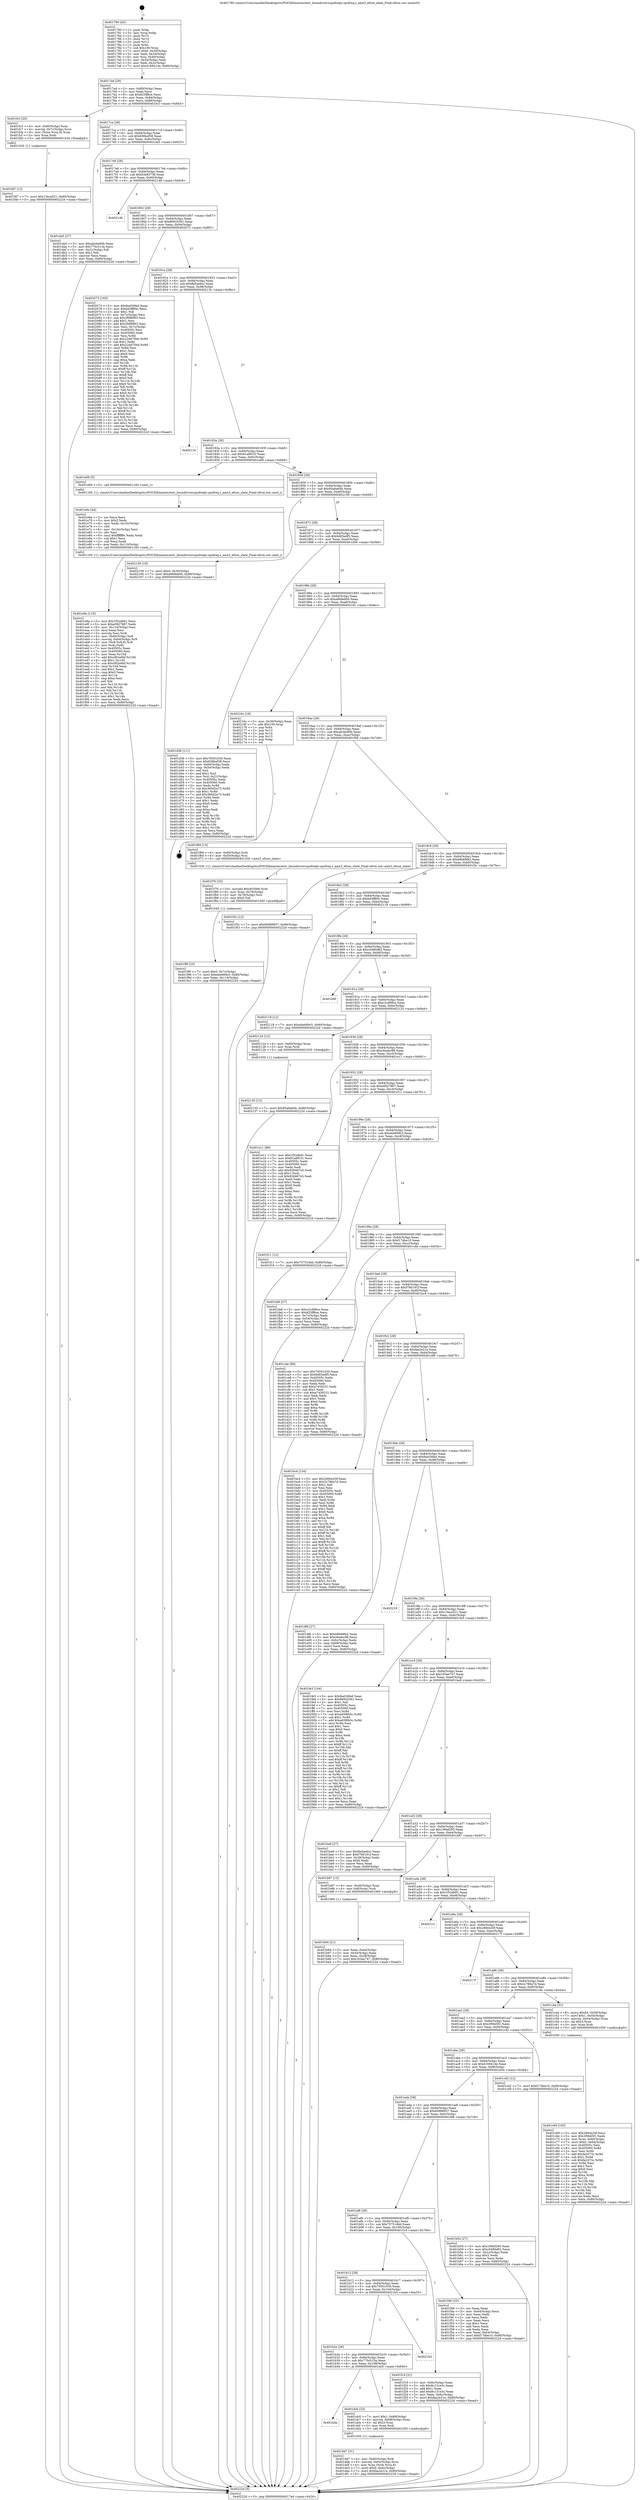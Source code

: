 digraph "0x401780" {
  label = "0x401780 (/mnt/c/Users/mathe/Desktop/tcc/POCII/binaries/extr_linuxdriverscpufreqti-cpufreq.c_amx3_efuse_xlate_Final-ollvm.out::main(0))"
  labelloc = "t"
  node[shape=record]

  Entry [label="",width=0.3,height=0.3,shape=circle,fillcolor=black,style=filled]
  "0x4017ad" [label="{
     0x4017ad [29]\l
     | [instrs]\l
     &nbsp;&nbsp;0x4017ad \<+3\>: mov -0x80(%rbp),%eax\l
     &nbsp;&nbsp;0x4017b0 \<+2\>: mov %eax,%ecx\l
     &nbsp;&nbsp;0x4017b2 \<+6\>: sub $0x825ff8ce,%ecx\l
     &nbsp;&nbsp;0x4017b8 \<+6\>: mov %eax,-0x84(%rbp)\l
     &nbsp;&nbsp;0x4017be \<+6\>: mov %ecx,-0x88(%rbp)\l
     &nbsp;&nbsp;0x4017c4 \<+6\>: je 0000000000401fc3 \<main+0x843\>\l
  }"]
  "0x401fc3" [label="{
     0x401fc3 [20]\l
     | [instrs]\l
     &nbsp;&nbsp;0x401fc3 \<+4\>: mov -0x60(%rbp),%rax\l
     &nbsp;&nbsp;0x401fc7 \<+4\>: movslq -0x7c(%rbp),%rcx\l
     &nbsp;&nbsp;0x401fcb \<+4\>: mov (%rax,%rcx,8),%rax\l
     &nbsp;&nbsp;0x401fcf \<+3\>: mov %rax,%rdi\l
     &nbsp;&nbsp;0x401fd2 \<+5\>: call 0000000000401030 \<free@plt\>\l
     | [calls]\l
     &nbsp;&nbsp;0x401030 \{1\} (unknown)\l
  }"]
  "0x4017ca" [label="{
     0x4017ca [28]\l
     | [instrs]\l
     &nbsp;&nbsp;0x4017ca \<+5\>: jmp 00000000004017cf \<main+0x4f\>\l
     &nbsp;&nbsp;0x4017cf \<+6\>: mov -0x84(%rbp),%eax\l
     &nbsp;&nbsp;0x4017d5 \<+5\>: sub $0x838bef38,%eax\l
     &nbsp;&nbsp;0x4017da \<+6\>: mov %eax,-0x8c(%rbp)\l
     &nbsp;&nbsp;0x4017e0 \<+6\>: je 0000000000401da5 \<main+0x625\>\l
  }"]
  Exit [label="",width=0.3,height=0.3,shape=circle,fillcolor=black,style=filled,peripheries=2]
  "0x401da5" [label="{
     0x401da5 [27]\l
     | [instrs]\l
     &nbsp;&nbsp;0x401da5 \<+5\>: mov $0xabcbe90b,%eax\l
     &nbsp;&nbsp;0x401daa \<+5\>: mov $0x770c515a,%ecx\l
     &nbsp;&nbsp;0x401daf \<+3\>: mov -0x21(%rbp),%dl\l
     &nbsp;&nbsp;0x401db2 \<+3\>: test $0x1,%dl\l
     &nbsp;&nbsp;0x401db5 \<+3\>: cmovne %ecx,%eax\l
     &nbsp;&nbsp;0x401db8 \<+3\>: mov %eax,-0x80(%rbp)\l
     &nbsp;&nbsp;0x401dbb \<+5\>: jmp 000000000040222d \<main+0xaad\>\l
  }"]
  "0x4017e6" [label="{
     0x4017e6 [28]\l
     | [instrs]\l
     &nbsp;&nbsp;0x4017e6 \<+5\>: jmp 00000000004017eb \<main+0x6b\>\l
     &nbsp;&nbsp;0x4017eb \<+6\>: mov -0x84(%rbp),%eax\l
     &nbsp;&nbsp;0x4017f1 \<+5\>: sub $0x83e83736,%eax\l
     &nbsp;&nbsp;0x4017f6 \<+6\>: mov %eax,-0x90(%rbp)\l
     &nbsp;&nbsp;0x4017fc \<+6\>: je 0000000000402148 \<main+0x9c8\>\l
  }"]
  "0x402130" [label="{
     0x402130 [12]\l
     | [instrs]\l
     &nbsp;&nbsp;0x402130 \<+7\>: movl $0x95a6a64b,-0x80(%rbp)\l
     &nbsp;&nbsp;0x402137 \<+5\>: jmp 000000000040222d \<main+0xaad\>\l
  }"]
  "0x402148" [label="{
     0x402148\l
  }", style=dashed]
  "0x401802" [label="{
     0x401802 [28]\l
     | [instrs]\l
     &nbsp;&nbsp;0x401802 \<+5\>: jmp 0000000000401807 \<main+0x87\>\l
     &nbsp;&nbsp;0x401807 \<+6\>: mov -0x84(%rbp),%eax\l
     &nbsp;&nbsp;0x40180d \<+5\>: sub $0x86920361,%eax\l
     &nbsp;&nbsp;0x401812 \<+6\>: mov %eax,-0x94(%rbp)\l
     &nbsp;&nbsp;0x401818 \<+6\>: je 0000000000402073 \<main+0x8f3\>\l
  }"]
  "0x401fd7" [label="{
     0x401fd7 [12]\l
     | [instrs]\l
     &nbsp;&nbsp;0x401fd7 \<+7\>: movl $0x13eca521,-0x80(%rbp)\l
     &nbsp;&nbsp;0x401fde \<+5\>: jmp 000000000040222d \<main+0xaad\>\l
  }"]
  "0x402073" [label="{
     0x402073 [165]\l
     | [instrs]\l
     &nbsp;&nbsp;0x402073 \<+5\>: mov $0xfea036bd,%eax\l
     &nbsp;&nbsp;0x402078 \<+5\>: mov $0xbd3ff89c,%ecx\l
     &nbsp;&nbsp;0x40207d \<+2\>: mov $0x1,%dl\l
     &nbsp;&nbsp;0x40207f \<+3\>: mov -0x7c(%rbp),%esi\l
     &nbsp;&nbsp;0x402082 \<+6\>: sub $0x2f0f8963,%esi\l
     &nbsp;&nbsp;0x402088 \<+3\>: add $0x1,%esi\l
     &nbsp;&nbsp;0x40208b \<+6\>: add $0x2f0f8963,%esi\l
     &nbsp;&nbsp;0x402091 \<+3\>: mov %esi,-0x7c(%rbp)\l
     &nbsp;&nbsp;0x402094 \<+7\>: mov 0x40505c,%esi\l
     &nbsp;&nbsp;0x40209b \<+7\>: mov 0x405060,%edi\l
     &nbsp;&nbsp;0x4020a2 \<+3\>: mov %esi,%r8d\l
     &nbsp;&nbsp;0x4020a5 \<+7\>: sub $0x22dd70bb,%r8d\l
     &nbsp;&nbsp;0x4020ac \<+4\>: sub $0x1,%r8d\l
     &nbsp;&nbsp;0x4020b0 \<+7\>: add $0x22dd70bb,%r8d\l
     &nbsp;&nbsp;0x4020b7 \<+4\>: imul %r8d,%esi\l
     &nbsp;&nbsp;0x4020bb \<+3\>: and $0x1,%esi\l
     &nbsp;&nbsp;0x4020be \<+3\>: cmp $0x0,%esi\l
     &nbsp;&nbsp;0x4020c1 \<+4\>: sete %r9b\l
     &nbsp;&nbsp;0x4020c5 \<+3\>: cmp $0xa,%edi\l
     &nbsp;&nbsp;0x4020c8 \<+4\>: setl %r10b\l
     &nbsp;&nbsp;0x4020cc \<+3\>: mov %r9b,%r11b\l
     &nbsp;&nbsp;0x4020cf \<+4\>: xor $0xff,%r11b\l
     &nbsp;&nbsp;0x4020d3 \<+3\>: mov %r10b,%bl\l
     &nbsp;&nbsp;0x4020d6 \<+3\>: xor $0xff,%bl\l
     &nbsp;&nbsp;0x4020d9 \<+3\>: xor $0x0,%dl\l
     &nbsp;&nbsp;0x4020dc \<+3\>: mov %r11b,%r14b\l
     &nbsp;&nbsp;0x4020df \<+4\>: and $0x0,%r14b\l
     &nbsp;&nbsp;0x4020e3 \<+3\>: and %dl,%r9b\l
     &nbsp;&nbsp;0x4020e6 \<+3\>: mov %bl,%r15b\l
     &nbsp;&nbsp;0x4020e9 \<+4\>: and $0x0,%r15b\l
     &nbsp;&nbsp;0x4020ed \<+3\>: and %dl,%r10b\l
     &nbsp;&nbsp;0x4020f0 \<+3\>: or %r9b,%r14b\l
     &nbsp;&nbsp;0x4020f3 \<+3\>: or %r10b,%r15b\l
     &nbsp;&nbsp;0x4020f6 \<+3\>: xor %r15b,%r14b\l
     &nbsp;&nbsp;0x4020f9 \<+3\>: or %bl,%r11b\l
     &nbsp;&nbsp;0x4020fc \<+4\>: xor $0xff,%r11b\l
     &nbsp;&nbsp;0x402100 \<+3\>: or $0x0,%dl\l
     &nbsp;&nbsp;0x402103 \<+3\>: and %dl,%r11b\l
     &nbsp;&nbsp;0x402106 \<+3\>: or %r11b,%r14b\l
     &nbsp;&nbsp;0x402109 \<+4\>: test $0x1,%r14b\l
     &nbsp;&nbsp;0x40210d \<+3\>: cmovne %ecx,%eax\l
     &nbsp;&nbsp;0x402110 \<+3\>: mov %eax,-0x80(%rbp)\l
     &nbsp;&nbsp;0x402113 \<+5\>: jmp 000000000040222d \<main+0xaad\>\l
  }"]
  "0x40181e" [label="{
     0x40181e [28]\l
     | [instrs]\l
     &nbsp;&nbsp;0x40181e \<+5\>: jmp 0000000000401823 \<main+0xa3\>\l
     &nbsp;&nbsp;0x401823 \<+6\>: mov -0x84(%rbp),%eax\l
     &nbsp;&nbsp;0x401829 \<+5\>: sub $0x8a5aebcc,%eax\l
     &nbsp;&nbsp;0x40182e \<+6\>: mov %eax,-0x98(%rbp)\l
     &nbsp;&nbsp;0x401834 \<+6\>: je 000000000040213c \<main+0x9bc\>\l
  }"]
  "0x401f8f" [label="{
     0x401f8f [25]\l
     | [instrs]\l
     &nbsp;&nbsp;0x401f8f \<+7\>: movl $0x0,-0x7c(%rbp)\l
     &nbsp;&nbsp;0x401f96 \<+7\>: movl $0xebe669c5,-0x80(%rbp)\l
     &nbsp;&nbsp;0x401f9d \<+6\>: mov %eax,-0x114(%rbp)\l
     &nbsp;&nbsp;0x401fa3 \<+5\>: jmp 000000000040222d \<main+0xaad\>\l
  }"]
  "0x40213c" [label="{
     0x40213c\l
  }", style=dashed]
  "0x40183a" [label="{
     0x40183a [28]\l
     | [instrs]\l
     &nbsp;&nbsp;0x40183a \<+5\>: jmp 000000000040183f \<main+0xbf\>\l
     &nbsp;&nbsp;0x40183f \<+6\>: mov -0x84(%rbp),%eax\l
     &nbsp;&nbsp;0x401845 \<+5\>: sub $0x91a891f1,%eax\l
     &nbsp;&nbsp;0x40184a \<+6\>: mov %eax,-0x9c(%rbp)\l
     &nbsp;&nbsp;0x401850 \<+6\>: je 0000000000401e69 \<main+0x6e9\>\l
  }"]
  "0x401f76" [label="{
     0x401f76 [25]\l
     | [instrs]\l
     &nbsp;&nbsp;0x401f76 \<+10\>: movabs $0x4030b6,%rdi\l
     &nbsp;&nbsp;0x401f80 \<+4\>: mov %rax,-0x78(%rbp)\l
     &nbsp;&nbsp;0x401f84 \<+4\>: mov -0x78(%rbp),%rsi\l
     &nbsp;&nbsp;0x401f88 \<+2\>: mov $0x0,%al\l
     &nbsp;&nbsp;0x401f8a \<+5\>: call 0000000000401040 \<printf@plt\>\l
     | [calls]\l
     &nbsp;&nbsp;0x401040 \{1\} (unknown)\l
  }"]
  "0x401e69" [label="{
     0x401e69 [5]\l
     | [instrs]\l
     &nbsp;&nbsp;0x401e69 \<+5\>: call 0000000000401160 \<next_i\>\l
     | [calls]\l
     &nbsp;&nbsp;0x401160 \{1\} (/mnt/c/Users/mathe/Desktop/tcc/POCII/binaries/extr_linuxdriverscpufreqti-cpufreq.c_amx3_efuse_xlate_Final-ollvm.out::next_i)\l
  }"]
  "0x401856" [label="{
     0x401856 [28]\l
     | [instrs]\l
     &nbsp;&nbsp;0x401856 \<+5\>: jmp 000000000040185b \<main+0xdb\>\l
     &nbsp;&nbsp;0x40185b \<+6\>: mov -0x84(%rbp),%eax\l
     &nbsp;&nbsp;0x401861 \<+5\>: sub $0x95a6a64b,%eax\l
     &nbsp;&nbsp;0x401866 \<+6\>: mov %eax,-0xa0(%rbp)\l
     &nbsp;&nbsp;0x40186c \<+6\>: je 0000000000402159 \<main+0x9d9\>\l
  }"]
  "0x401e9a" [label="{
     0x401e9a [119]\l
     | [instrs]\l
     &nbsp;&nbsp;0x401e9a \<+5\>: mov $0x1f52db91,%ecx\l
     &nbsp;&nbsp;0x401e9f \<+5\>: mov $0xe0927887,%edx\l
     &nbsp;&nbsp;0x401ea4 \<+6\>: mov -0x110(%rbp),%esi\l
     &nbsp;&nbsp;0x401eaa \<+3\>: imul %eax,%esi\l
     &nbsp;&nbsp;0x401ead \<+3\>: movslq %esi,%rdi\l
     &nbsp;&nbsp;0x401eb0 \<+4\>: mov -0x60(%rbp),%r8\l
     &nbsp;&nbsp;0x401eb4 \<+4\>: movslq -0x64(%rbp),%r9\l
     &nbsp;&nbsp;0x401eb8 \<+4\>: mov (%r8,%r9,8),%r8\l
     &nbsp;&nbsp;0x401ebc \<+3\>: mov %rdi,(%r8)\l
     &nbsp;&nbsp;0x401ebf \<+7\>: mov 0x40505c,%eax\l
     &nbsp;&nbsp;0x401ec6 \<+7\>: mov 0x405060,%esi\l
     &nbsp;&nbsp;0x401ecd \<+3\>: mov %eax,%r10d\l
     &nbsp;&nbsp;0x401ed0 \<+7\>: add $0xcf02e6bf,%r10d\l
     &nbsp;&nbsp;0x401ed7 \<+4\>: sub $0x1,%r10d\l
     &nbsp;&nbsp;0x401edb \<+7\>: sub $0xcf02e6bf,%r10d\l
     &nbsp;&nbsp;0x401ee2 \<+4\>: imul %r10d,%eax\l
     &nbsp;&nbsp;0x401ee6 \<+3\>: and $0x1,%eax\l
     &nbsp;&nbsp;0x401ee9 \<+3\>: cmp $0x0,%eax\l
     &nbsp;&nbsp;0x401eec \<+4\>: sete %r11b\l
     &nbsp;&nbsp;0x401ef0 \<+3\>: cmp $0xa,%esi\l
     &nbsp;&nbsp;0x401ef3 \<+3\>: setl %bl\l
     &nbsp;&nbsp;0x401ef6 \<+3\>: mov %r11b,%r14b\l
     &nbsp;&nbsp;0x401ef9 \<+3\>: and %bl,%r14b\l
     &nbsp;&nbsp;0x401efc \<+3\>: xor %bl,%r11b\l
     &nbsp;&nbsp;0x401eff \<+3\>: or %r11b,%r14b\l
     &nbsp;&nbsp;0x401f02 \<+4\>: test $0x1,%r14b\l
     &nbsp;&nbsp;0x401f06 \<+3\>: cmovne %edx,%ecx\l
     &nbsp;&nbsp;0x401f09 \<+3\>: mov %ecx,-0x80(%rbp)\l
     &nbsp;&nbsp;0x401f0c \<+5\>: jmp 000000000040222d \<main+0xaad\>\l
  }"]
  "0x402159" [label="{
     0x402159 [19]\l
     | [instrs]\l
     &nbsp;&nbsp;0x402159 \<+7\>: movl $0x0,-0x30(%rbp)\l
     &nbsp;&nbsp;0x402160 \<+7\>: movl $0xa969eb00,-0x80(%rbp)\l
     &nbsp;&nbsp;0x402167 \<+5\>: jmp 000000000040222d \<main+0xaad\>\l
  }"]
  "0x401872" [label="{
     0x401872 [28]\l
     | [instrs]\l
     &nbsp;&nbsp;0x401872 \<+5\>: jmp 0000000000401877 \<main+0xf7\>\l
     &nbsp;&nbsp;0x401877 \<+6\>: mov -0x84(%rbp),%eax\l
     &nbsp;&nbsp;0x40187d \<+5\>: sub $0x9d93edf5,%eax\l
     &nbsp;&nbsp;0x401882 \<+6\>: mov %eax,-0xa4(%rbp)\l
     &nbsp;&nbsp;0x401888 \<+6\>: je 0000000000401d36 \<main+0x5b6\>\l
  }"]
  "0x401e6e" [label="{
     0x401e6e [44]\l
     | [instrs]\l
     &nbsp;&nbsp;0x401e6e \<+2\>: xor %ecx,%ecx\l
     &nbsp;&nbsp;0x401e70 \<+5\>: mov $0x2,%edx\l
     &nbsp;&nbsp;0x401e75 \<+6\>: mov %edx,-0x10c(%rbp)\l
     &nbsp;&nbsp;0x401e7b \<+1\>: cltd\l
     &nbsp;&nbsp;0x401e7c \<+6\>: mov -0x10c(%rbp),%esi\l
     &nbsp;&nbsp;0x401e82 \<+2\>: idiv %esi\l
     &nbsp;&nbsp;0x401e84 \<+6\>: imul $0xfffffffe,%edx,%edx\l
     &nbsp;&nbsp;0x401e8a \<+3\>: sub $0x1,%ecx\l
     &nbsp;&nbsp;0x401e8d \<+2\>: sub %ecx,%edx\l
     &nbsp;&nbsp;0x401e8f \<+6\>: mov %edx,-0x110(%rbp)\l
     &nbsp;&nbsp;0x401e95 \<+5\>: call 0000000000401160 \<next_i\>\l
     | [calls]\l
     &nbsp;&nbsp;0x401160 \{1\} (/mnt/c/Users/mathe/Desktop/tcc/POCII/binaries/extr_linuxdriverscpufreqti-cpufreq.c_amx3_efuse_xlate_Final-ollvm.out::next_i)\l
  }"]
  "0x401d36" [label="{
     0x401d36 [111]\l
     | [instrs]\l
     &nbsp;&nbsp;0x401d36 \<+5\>: mov $0x76501030,%eax\l
     &nbsp;&nbsp;0x401d3b \<+5\>: mov $0x838bef38,%ecx\l
     &nbsp;&nbsp;0x401d40 \<+3\>: mov -0x64(%rbp),%edx\l
     &nbsp;&nbsp;0x401d43 \<+3\>: cmp -0x54(%rbp),%edx\l
     &nbsp;&nbsp;0x401d46 \<+4\>: setl %sil\l
     &nbsp;&nbsp;0x401d4a \<+4\>: and $0x1,%sil\l
     &nbsp;&nbsp;0x401d4e \<+4\>: mov %sil,-0x21(%rbp)\l
     &nbsp;&nbsp;0x401d52 \<+7\>: mov 0x40505c,%edx\l
     &nbsp;&nbsp;0x401d59 \<+7\>: mov 0x405060,%edi\l
     &nbsp;&nbsp;0x401d60 \<+3\>: mov %edx,%r8d\l
     &nbsp;&nbsp;0x401d63 \<+7\>: sub $0x360d2e73,%r8d\l
     &nbsp;&nbsp;0x401d6a \<+4\>: sub $0x1,%r8d\l
     &nbsp;&nbsp;0x401d6e \<+7\>: add $0x360d2e73,%r8d\l
     &nbsp;&nbsp;0x401d75 \<+4\>: imul %r8d,%edx\l
     &nbsp;&nbsp;0x401d79 \<+3\>: and $0x1,%edx\l
     &nbsp;&nbsp;0x401d7c \<+3\>: cmp $0x0,%edx\l
     &nbsp;&nbsp;0x401d7f \<+4\>: sete %sil\l
     &nbsp;&nbsp;0x401d83 \<+3\>: cmp $0xa,%edi\l
     &nbsp;&nbsp;0x401d86 \<+4\>: setl %r9b\l
     &nbsp;&nbsp;0x401d8a \<+3\>: mov %sil,%r10b\l
     &nbsp;&nbsp;0x401d8d \<+3\>: and %r9b,%r10b\l
     &nbsp;&nbsp;0x401d90 \<+3\>: xor %r9b,%sil\l
     &nbsp;&nbsp;0x401d93 \<+3\>: or %sil,%r10b\l
     &nbsp;&nbsp;0x401d96 \<+4\>: test $0x1,%r10b\l
     &nbsp;&nbsp;0x401d9a \<+3\>: cmovne %ecx,%eax\l
     &nbsp;&nbsp;0x401d9d \<+3\>: mov %eax,-0x80(%rbp)\l
     &nbsp;&nbsp;0x401da0 \<+5\>: jmp 000000000040222d \<main+0xaad\>\l
  }"]
  "0x40188e" [label="{
     0x40188e [28]\l
     | [instrs]\l
     &nbsp;&nbsp;0x40188e \<+5\>: jmp 0000000000401893 \<main+0x113\>\l
     &nbsp;&nbsp;0x401893 \<+6\>: mov -0x84(%rbp),%eax\l
     &nbsp;&nbsp;0x401899 \<+5\>: sub $0xa969eb00,%eax\l
     &nbsp;&nbsp;0x40189e \<+6\>: mov %eax,-0xa8(%rbp)\l
     &nbsp;&nbsp;0x4018a4 \<+6\>: je 000000000040216c \<main+0x9ec\>\l
  }"]
  "0x401dd7" [label="{
     0x401dd7 [31]\l
     | [instrs]\l
     &nbsp;&nbsp;0x401dd7 \<+4\>: mov -0x60(%rbp),%rdi\l
     &nbsp;&nbsp;0x401ddb \<+4\>: movslq -0x64(%rbp),%rcx\l
     &nbsp;&nbsp;0x401ddf \<+4\>: mov %rax,(%rdi,%rcx,8)\l
     &nbsp;&nbsp;0x401de3 \<+7\>: movl $0x0,-0x6c(%rbp)\l
     &nbsp;&nbsp;0x401dea \<+7\>: movl $0xfaa2e21e,-0x80(%rbp)\l
     &nbsp;&nbsp;0x401df1 \<+5\>: jmp 000000000040222d \<main+0xaad\>\l
  }"]
  "0x40216c" [label="{
     0x40216c [19]\l
     | [instrs]\l
     &nbsp;&nbsp;0x40216c \<+3\>: mov -0x30(%rbp),%eax\l
     &nbsp;&nbsp;0x40216f \<+7\>: add $0x100,%rsp\l
     &nbsp;&nbsp;0x402176 \<+1\>: pop %rbx\l
     &nbsp;&nbsp;0x402177 \<+2\>: pop %r12\l
     &nbsp;&nbsp;0x402179 \<+2\>: pop %r14\l
     &nbsp;&nbsp;0x40217b \<+2\>: pop %r15\l
     &nbsp;&nbsp;0x40217d \<+1\>: pop %rbp\l
     &nbsp;&nbsp;0x40217e \<+1\>: ret\l
  }"]
  "0x4018aa" [label="{
     0x4018aa [28]\l
     | [instrs]\l
     &nbsp;&nbsp;0x4018aa \<+5\>: jmp 00000000004018af \<main+0x12f\>\l
     &nbsp;&nbsp;0x4018af \<+6\>: mov -0x84(%rbp),%eax\l
     &nbsp;&nbsp;0x4018b5 \<+5\>: sub $0xabcbe90b,%eax\l
     &nbsp;&nbsp;0x4018ba \<+6\>: mov %eax,-0xac(%rbp)\l
     &nbsp;&nbsp;0x4018c0 \<+6\>: je 0000000000401f69 \<main+0x7e9\>\l
  }"]
  "0x401b4a" [label="{
     0x401b4a\l
  }", style=dashed]
  "0x401f69" [label="{
     0x401f69 [13]\l
     | [instrs]\l
     &nbsp;&nbsp;0x401f69 \<+4\>: mov -0x60(%rbp),%rdi\l
     &nbsp;&nbsp;0x401f6d \<+4\>: mov -0x50(%rbp),%rsi\l
     &nbsp;&nbsp;0x401f71 \<+5\>: call 0000000000401530 \<amx3_efuse_xlate\>\l
     | [calls]\l
     &nbsp;&nbsp;0x401530 \{1\} (/mnt/c/Users/mathe/Desktop/tcc/POCII/binaries/extr_linuxdriverscpufreqti-cpufreq.c_amx3_efuse_xlate_Final-ollvm.out::amx3_efuse_xlate)\l
  }"]
  "0x4018c6" [label="{
     0x4018c6 [28]\l
     | [instrs]\l
     &nbsp;&nbsp;0x4018c6 \<+5\>: jmp 00000000004018cb \<main+0x14b\>\l
     &nbsp;&nbsp;0x4018cb \<+6\>: mov -0x84(%rbp),%eax\l
     &nbsp;&nbsp;0x4018d1 \<+5\>: sub $0xb8b68fe2,%eax\l
     &nbsp;&nbsp;0x4018d6 \<+6\>: mov %eax,-0xb0(%rbp)\l
     &nbsp;&nbsp;0x4018dc \<+6\>: je 0000000000401f3c \<main+0x7bc\>\l
  }"]
  "0x401dc0" [label="{
     0x401dc0 [23]\l
     | [instrs]\l
     &nbsp;&nbsp;0x401dc0 \<+7\>: movl $0x1,-0x68(%rbp)\l
     &nbsp;&nbsp;0x401dc7 \<+4\>: movslq -0x68(%rbp),%rax\l
     &nbsp;&nbsp;0x401dcb \<+4\>: shl $0x3,%rax\l
     &nbsp;&nbsp;0x401dcf \<+3\>: mov %rax,%rdi\l
     &nbsp;&nbsp;0x401dd2 \<+5\>: call 0000000000401050 \<malloc@plt\>\l
     | [calls]\l
     &nbsp;&nbsp;0x401050 \{1\} (unknown)\l
  }"]
  "0x401f3c" [label="{
     0x401f3c [12]\l
     | [instrs]\l
     &nbsp;&nbsp;0x401f3c \<+7\>: movl $0x60989937,-0x80(%rbp)\l
     &nbsp;&nbsp;0x401f43 \<+5\>: jmp 000000000040222d \<main+0xaad\>\l
  }"]
  "0x4018e2" [label="{
     0x4018e2 [28]\l
     | [instrs]\l
     &nbsp;&nbsp;0x4018e2 \<+5\>: jmp 00000000004018e7 \<main+0x167\>\l
     &nbsp;&nbsp;0x4018e7 \<+6\>: mov -0x84(%rbp),%eax\l
     &nbsp;&nbsp;0x4018ed \<+5\>: sub $0xbd3ff89c,%eax\l
     &nbsp;&nbsp;0x4018f2 \<+6\>: mov %eax,-0xb4(%rbp)\l
     &nbsp;&nbsp;0x4018f8 \<+6\>: je 0000000000402118 \<main+0x998\>\l
  }"]
  "0x401b2e" [label="{
     0x401b2e [28]\l
     | [instrs]\l
     &nbsp;&nbsp;0x401b2e \<+5\>: jmp 0000000000401b33 \<main+0x3b3\>\l
     &nbsp;&nbsp;0x401b33 \<+6\>: mov -0x84(%rbp),%eax\l
     &nbsp;&nbsp;0x401b39 \<+5\>: sub $0x770c515a,%eax\l
     &nbsp;&nbsp;0x401b3e \<+6\>: mov %eax,-0x108(%rbp)\l
     &nbsp;&nbsp;0x401b44 \<+6\>: je 0000000000401dc0 \<main+0x640\>\l
  }"]
  "0x402118" [label="{
     0x402118 [12]\l
     | [instrs]\l
     &nbsp;&nbsp;0x402118 \<+7\>: movl $0xebe669c5,-0x80(%rbp)\l
     &nbsp;&nbsp;0x40211f \<+5\>: jmp 000000000040222d \<main+0xaad\>\l
  }"]
  "0x4018fe" [label="{
     0x4018fe [28]\l
     | [instrs]\l
     &nbsp;&nbsp;0x4018fe \<+5\>: jmp 0000000000401903 \<main+0x183\>\l
     &nbsp;&nbsp;0x401903 \<+6\>: mov -0x84(%rbp),%eax\l
     &nbsp;&nbsp;0x401909 \<+5\>: sub $0xc0480d62,%eax\l
     &nbsp;&nbsp;0x40190e \<+6\>: mov %eax,-0xb8(%rbp)\l
     &nbsp;&nbsp;0x401914 \<+6\>: je 0000000000401b6f \<main+0x3ef\>\l
  }"]
  "0x4021b5" [label="{
     0x4021b5\l
  }", style=dashed]
  "0x401b6f" [label="{
     0x401b6f\l
  }", style=dashed]
  "0x40191a" [label="{
     0x40191a [28]\l
     | [instrs]\l
     &nbsp;&nbsp;0x40191a \<+5\>: jmp 000000000040191f \<main+0x19f\>\l
     &nbsp;&nbsp;0x40191f \<+6\>: mov -0x84(%rbp),%eax\l
     &nbsp;&nbsp;0x401925 \<+5\>: sub $0xc2cd98ce,%eax\l
     &nbsp;&nbsp;0x40192a \<+6\>: mov %eax,-0xbc(%rbp)\l
     &nbsp;&nbsp;0x401930 \<+6\>: je 0000000000402124 \<main+0x9a4\>\l
  }"]
  "0x401b12" [label="{
     0x401b12 [28]\l
     | [instrs]\l
     &nbsp;&nbsp;0x401b12 \<+5\>: jmp 0000000000401b17 \<main+0x397\>\l
     &nbsp;&nbsp;0x401b17 \<+6\>: mov -0x84(%rbp),%eax\l
     &nbsp;&nbsp;0x401b1d \<+5\>: sub $0x76501030,%eax\l
     &nbsp;&nbsp;0x401b22 \<+6\>: mov %eax,-0x104(%rbp)\l
     &nbsp;&nbsp;0x401b28 \<+6\>: je 00000000004021b5 \<main+0xa35\>\l
  }"]
  "0x402124" [label="{
     0x402124 [12]\l
     | [instrs]\l
     &nbsp;&nbsp;0x402124 \<+4\>: mov -0x60(%rbp),%rax\l
     &nbsp;&nbsp;0x402128 \<+3\>: mov %rax,%rdi\l
     &nbsp;&nbsp;0x40212b \<+5\>: call 0000000000401030 \<free@plt\>\l
     | [calls]\l
     &nbsp;&nbsp;0x401030 \{1\} (unknown)\l
  }"]
  "0x401936" [label="{
     0x401936 [28]\l
     | [instrs]\l
     &nbsp;&nbsp;0x401936 \<+5\>: jmp 000000000040193b \<main+0x1bb\>\l
     &nbsp;&nbsp;0x40193b \<+6\>: mov -0x84(%rbp),%eax\l
     &nbsp;&nbsp;0x401941 \<+5\>: sub $0xc6adec98,%eax\l
     &nbsp;&nbsp;0x401946 \<+6\>: mov %eax,-0xc0(%rbp)\l
     &nbsp;&nbsp;0x40194c \<+6\>: je 0000000000401e11 \<main+0x691\>\l
  }"]
  "0x401f1d" [label="{
     0x401f1d [31]\l
     | [instrs]\l
     &nbsp;&nbsp;0x401f1d \<+3\>: mov -0x6c(%rbp),%eax\l
     &nbsp;&nbsp;0x401f20 \<+5\>: sub $0x8c131e3c,%eax\l
     &nbsp;&nbsp;0x401f25 \<+3\>: add $0x1,%eax\l
     &nbsp;&nbsp;0x401f28 \<+5\>: add $0x8c131e3c,%eax\l
     &nbsp;&nbsp;0x401f2d \<+3\>: mov %eax,-0x6c(%rbp)\l
     &nbsp;&nbsp;0x401f30 \<+7\>: movl $0xfaa2e21e,-0x80(%rbp)\l
     &nbsp;&nbsp;0x401f37 \<+5\>: jmp 000000000040222d \<main+0xaad\>\l
  }"]
  "0x401e11" [label="{
     0x401e11 [88]\l
     | [instrs]\l
     &nbsp;&nbsp;0x401e11 \<+5\>: mov $0x1f52db91,%eax\l
     &nbsp;&nbsp;0x401e16 \<+5\>: mov $0x91a891f1,%ecx\l
     &nbsp;&nbsp;0x401e1b \<+7\>: mov 0x40505c,%edx\l
     &nbsp;&nbsp;0x401e22 \<+7\>: mov 0x405060,%esi\l
     &nbsp;&nbsp;0x401e29 \<+2\>: mov %edx,%edi\l
     &nbsp;&nbsp;0x401e2b \<+6\>: add $0x928467e3,%edi\l
     &nbsp;&nbsp;0x401e31 \<+3\>: sub $0x1,%edi\l
     &nbsp;&nbsp;0x401e34 \<+6\>: sub $0x928467e3,%edi\l
     &nbsp;&nbsp;0x401e3a \<+3\>: imul %edi,%edx\l
     &nbsp;&nbsp;0x401e3d \<+3\>: and $0x1,%edx\l
     &nbsp;&nbsp;0x401e40 \<+3\>: cmp $0x0,%edx\l
     &nbsp;&nbsp;0x401e43 \<+4\>: sete %r8b\l
     &nbsp;&nbsp;0x401e47 \<+3\>: cmp $0xa,%esi\l
     &nbsp;&nbsp;0x401e4a \<+4\>: setl %r9b\l
     &nbsp;&nbsp;0x401e4e \<+3\>: mov %r8b,%r10b\l
     &nbsp;&nbsp;0x401e51 \<+3\>: and %r9b,%r10b\l
     &nbsp;&nbsp;0x401e54 \<+3\>: xor %r9b,%r8b\l
     &nbsp;&nbsp;0x401e57 \<+3\>: or %r8b,%r10b\l
     &nbsp;&nbsp;0x401e5a \<+4\>: test $0x1,%r10b\l
     &nbsp;&nbsp;0x401e5e \<+3\>: cmovne %ecx,%eax\l
     &nbsp;&nbsp;0x401e61 \<+3\>: mov %eax,-0x80(%rbp)\l
     &nbsp;&nbsp;0x401e64 \<+5\>: jmp 000000000040222d \<main+0xaad\>\l
  }"]
  "0x401952" [label="{
     0x401952 [28]\l
     | [instrs]\l
     &nbsp;&nbsp;0x401952 \<+5\>: jmp 0000000000401957 \<main+0x1d7\>\l
     &nbsp;&nbsp;0x401957 \<+6\>: mov -0x84(%rbp),%eax\l
     &nbsp;&nbsp;0x40195d \<+5\>: sub $0xe0927887,%eax\l
     &nbsp;&nbsp;0x401962 \<+6\>: mov %eax,-0xc4(%rbp)\l
     &nbsp;&nbsp;0x401968 \<+6\>: je 0000000000401f11 \<main+0x791\>\l
  }"]
  "0x401af6" [label="{
     0x401af6 [28]\l
     | [instrs]\l
     &nbsp;&nbsp;0x401af6 \<+5\>: jmp 0000000000401afb \<main+0x37b\>\l
     &nbsp;&nbsp;0x401afb \<+6\>: mov -0x84(%rbp),%eax\l
     &nbsp;&nbsp;0x401b01 \<+5\>: sub $0x75751d4d,%eax\l
     &nbsp;&nbsp;0x401b06 \<+6\>: mov %eax,-0x100(%rbp)\l
     &nbsp;&nbsp;0x401b0c \<+6\>: je 0000000000401f1d \<main+0x79d\>\l
  }"]
  "0x401f11" [label="{
     0x401f11 [12]\l
     | [instrs]\l
     &nbsp;&nbsp;0x401f11 \<+7\>: movl $0x75751d4d,-0x80(%rbp)\l
     &nbsp;&nbsp;0x401f18 \<+5\>: jmp 000000000040222d \<main+0xaad\>\l
  }"]
  "0x40196e" [label="{
     0x40196e [28]\l
     | [instrs]\l
     &nbsp;&nbsp;0x40196e \<+5\>: jmp 0000000000401973 \<main+0x1f3\>\l
     &nbsp;&nbsp;0x401973 \<+6\>: mov -0x84(%rbp),%eax\l
     &nbsp;&nbsp;0x401979 \<+5\>: sub $0xebe669c5,%eax\l
     &nbsp;&nbsp;0x40197e \<+6\>: mov %eax,-0xc8(%rbp)\l
     &nbsp;&nbsp;0x401984 \<+6\>: je 0000000000401fa8 \<main+0x828\>\l
  }"]
  "0x401f48" [label="{
     0x401f48 [33]\l
     | [instrs]\l
     &nbsp;&nbsp;0x401f48 \<+2\>: xor %eax,%eax\l
     &nbsp;&nbsp;0x401f4a \<+3\>: mov -0x64(%rbp),%ecx\l
     &nbsp;&nbsp;0x401f4d \<+2\>: mov %eax,%edx\l
     &nbsp;&nbsp;0x401f4f \<+2\>: sub %ecx,%edx\l
     &nbsp;&nbsp;0x401f51 \<+2\>: mov %eax,%ecx\l
     &nbsp;&nbsp;0x401f53 \<+3\>: sub $0x1,%ecx\l
     &nbsp;&nbsp;0x401f56 \<+2\>: add %ecx,%edx\l
     &nbsp;&nbsp;0x401f58 \<+2\>: sub %edx,%eax\l
     &nbsp;&nbsp;0x401f5a \<+3\>: mov %eax,-0x64(%rbp)\l
     &nbsp;&nbsp;0x401f5d \<+7\>: movl $0xf17dbe10,-0x80(%rbp)\l
     &nbsp;&nbsp;0x401f64 \<+5\>: jmp 000000000040222d \<main+0xaad\>\l
  }"]
  "0x401fa8" [label="{
     0x401fa8 [27]\l
     | [instrs]\l
     &nbsp;&nbsp;0x401fa8 \<+5\>: mov $0xc2cd98ce,%eax\l
     &nbsp;&nbsp;0x401fad \<+5\>: mov $0x825ff8ce,%ecx\l
     &nbsp;&nbsp;0x401fb2 \<+3\>: mov -0x7c(%rbp),%edx\l
     &nbsp;&nbsp;0x401fb5 \<+3\>: cmp -0x54(%rbp),%edx\l
     &nbsp;&nbsp;0x401fb8 \<+3\>: cmovl %ecx,%eax\l
     &nbsp;&nbsp;0x401fbb \<+3\>: mov %eax,-0x80(%rbp)\l
     &nbsp;&nbsp;0x401fbe \<+5\>: jmp 000000000040222d \<main+0xaad\>\l
  }"]
  "0x40198a" [label="{
     0x40198a [28]\l
     | [instrs]\l
     &nbsp;&nbsp;0x40198a \<+5\>: jmp 000000000040198f \<main+0x20f\>\l
     &nbsp;&nbsp;0x40198f \<+6\>: mov -0x84(%rbp),%eax\l
     &nbsp;&nbsp;0x401995 \<+5\>: sub $0xf17dbe10,%eax\l
     &nbsp;&nbsp;0x40199a \<+6\>: mov %eax,-0xcc(%rbp)\l
     &nbsp;&nbsp;0x4019a0 \<+6\>: je 0000000000401cde \<main+0x55e\>\l
  }"]
  "0x401c69" [label="{
     0x401c69 [105]\l
     | [instrs]\l
     &nbsp;&nbsp;0x401c69 \<+5\>: mov $0x289cb20f,%ecx\l
     &nbsp;&nbsp;0x401c6e \<+5\>: mov $0x2f06d5f1,%edx\l
     &nbsp;&nbsp;0x401c73 \<+4\>: mov %rax,-0x60(%rbp)\l
     &nbsp;&nbsp;0x401c77 \<+7\>: movl $0x0,-0x64(%rbp)\l
     &nbsp;&nbsp;0x401c7e \<+7\>: mov 0x40505c,%esi\l
     &nbsp;&nbsp;0x401c85 \<+8\>: mov 0x405060,%r8d\l
     &nbsp;&nbsp;0x401c8d \<+3\>: mov %esi,%r9d\l
     &nbsp;&nbsp;0x401c90 \<+7\>: add $0xfa2473c,%r9d\l
     &nbsp;&nbsp;0x401c97 \<+4\>: sub $0x1,%r9d\l
     &nbsp;&nbsp;0x401c9b \<+7\>: sub $0xfa2473c,%r9d\l
     &nbsp;&nbsp;0x401ca2 \<+4\>: imul %r9d,%esi\l
     &nbsp;&nbsp;0x401ca6 \<+3\>: and $0x1,%esi\l
     &nbsp;&nbsp;0x401ca9 \<+3\>: cmp $0x0,%esi\l
     &nbsp;&nbsp;0x401cac \<+4\>: sete %r10b\l
     &nbsp;&nbsp;0x401cb0 \<+4\>: cmp $0xa,%r8d\l
     &nbsp;&nbsp;0x401cb4 \<+4\>: setl %r11b\l
     &nbsp;&nbsp;0x401cb8 \<+3\>: mov %r10b,%bl\l
     &nbsp;&nbsp;0x401cbb \<+3\>: and %r11b,%bl\l
     &nbsp;&nbsp;0x401cbe \<+3\>: xor %r11b,%r10b\l
     &nbsp;&nbsp;0x401cc1 \<+3\>: or %r10b,%bl\l
     &nbsp;&nbsp;0x401cc4 \<+3\>: test $0x1,%bl\l
     &nbsp;&nbsp;0x401cc7 \<+3\>: cmovne %edx,%ecx\l
     &nbsp;&nbsp;0x401cca \<+3\>: mov %ecx,-0x80(%rbp)\l
     &nbsp;&nbsp;0x401ccd \<+5\>: jmp 000000000040222d \<main+0xaad\>\l
  }"]
  "0x401cde" [label="{
     0x401cde [88]\l
     | [instrs]\l
     &nbsp;&nbsp;0x401cde \<+5\>: mov $0x76501030,%eax\l
     &nbsp;&nbsp;0x401ce3 \<+5\>: mov $0x9d93edf5,%ecx\l
     &nbsp;&nbsp;0x401ce8 \<+7\>: mov 0x40505c,%edx\l
     &nbsp;&nbsp;0x401cef \<+7\>: mov 0x405060,%esi\l
     &nbsp;&nbsp;0x401cf6 \<+2\>: mov %edx,%edi\l
     &nbsp;&nbsp;0x401cf8 \<+6\>: add $0xe7459231,%edi\l
     &nbsp;&nbsp;0x401cfe \<+3\>: sub $0x1,%edi\l
     &nbsp;&nbsp;0x401d01 \<+6\>: sub $0xe7459231,%edi\l
     &nbsp;&nbsp;0x401d07 \<+3\>: imul %edi,%edx\l
     &nbsp;&nbsp;0x401d0a \<+3\>: and $0x1,%edx\l
     &nbsp;&nbsp;0x401d0d \<+3\>: cmp $0x0,%edx\l
     &nbsp;&nbsp;0x401d10 \<+4\>: sete %r8b\l
     &nbsp;&nbsp;0x401d14 \<+3\>: cmp $0xa,%esi\l
     &nbsp;&nbsp;0x401d17 \<+4\>: setl %r9b\l
     &nbsp;&nbsp;0x401d1b \<+3\>: mov %r8b,%r10b\l
     &nbsp;&nbsp;0x401d1e \<+3\>: and %r9b,%r10b\l
     &nbsp;&nbsp;0x401d21 \<+3\>: xor %r9b,%r8b\l
     &nbsp;&nbsp;0x401d24 \<+3\>: or %r8b,%r10b\l
     &nbsp;&nbsp;0x401d27 \<+4\>: test $0x1,%r10b\l
     &nbsp;&nbsp;0x401d2b \<+3\>: cmovne %ecx,%eax\l
     &nbsp;&nbsp;0x401d2e \<+3\>: mov %eax,-0x80(%rbp)\l
     &nbsp;&nbsp;0x401d31 \<+5\>: jmp 000000000040222d \<main+0xaad\>\l
  }"]
  "0x4019a6" [label="{
     0x4019a6 [28]\l
     | [instrs]\l
     &nbsp;&nbsp;0x4019a6 \<+5\>: jmp 00000000004019ab \<main+0x22b\>\l
     &nbsp;&nbsp;0x4019ab \<+6\>: mov -0x84(%rbp),%eax\l
     &nbsp;&nbsp;0x4019b1 \<+5\>: sub $0xf780191f,%eax\l
     &nbsp;&nbsp;0x4019b6 \<+6\>: mov %eax,-0xd0(%rbp)\l
     &nbsp;&nbsp;0x4019bc \<+6\>: je 0000000000401bc4 \<main+0x444\>\l
  }"]
  "0x401b94" [label="{
     0x401b94 [21]\l
     | [instrs]\l
     &nbsp;&nbsp;0x401b94 \<+3\>: mov %eax,-0x44(%rbp)\l
     &nbsp;&nbsp;0x401b97 \<+3\>: mov -0x44(%rbp),%eax\l
     &nbsp;&nbsp;0x401b9a \<+3\>: mov %eax,-0x28(%rbp)\l
     &nbsp;&nbsp;0x401b9d \<+7\>: movl $0x163ee747,-0x80(%rbp)\l
     &nbsp;&nbsp;0x401ba4 \<+5\>: jmp 000000000040222d \<main+0xaad\>\l
  }"]
  "0x401bc4" [label="{
     0x401bc4 [134]\l
     | [instrs]\l
     &nbsp;&nbsp;0x401bc4 \<+5\>: mov $0x289cb20f,%eax\l
     &nbsp;&nbsp;0x401bc9 \<+5\>: mov $0x2c786a7d,%ecx\l
     &nbsp;&nbsp;0x401bce \<+2\>: mov $0x1,%dl\l
     &nbsp;&nbsp;0x401bd0 \<+2\>: xor %esi,%esi\l
     &nbsp;&nbsp;0x401bd2 \<+7\>: mov 0x40505c,%edi\l
     &nbsp;&nbsp;0x401bd9 \<+8\>: mov 0x405060,%r8d\l
     &nbsp;&nbsp;0x401be1 \<+3\>: sub $0x1,%esi\l
     &nbsp;&nbsp;0x401be4 \<+3\>: mov %edi,%r9d\l
     &nbsp;&nbsp;0x401be7 \<+3\>: add %esi,%r9d\l
     &nbsp;&nbsp;0x401bea \<+4\>: imul %r9d,%edi\l
     &nbsp;&nbsp;0x401bee \<+3\>: and $0x1,%edi\l
     &nbsp;&nbsp;0x401bf1 \<+3\>: cmp $0x0,%edi\l
     &nbsp;&nbsp;0x401bf4 \<+4\>: sete %r10b\l
     &nbsp;&nbsp;0x401bf8 \<+4\>: cmp $0xa,%r8d\l
     &nbsp;&nbsp;0x401bfc \<+4\>: setl %r11b\l
     &nbsp;&nbsp;0x401c00 \<+3\>: mov %r10b,%bl\l
     &nbsp;&nbsp;0x401c03 \<+3\>: xor $0xff,%bl\l
     &nbsp;&nbsp;0x401c06 \<+3\>: mov %r11b,%r14b\l
     &nbsp;&nbsp;0x401c09 \<+4\>: xor $0xff,%r14b\l
     &nbsp;&nbsp;0x401c0d \<+3\>: xor $0x1,%dl\l
     &nbsp;&nbsp;0x401c10 \<+3\>: mov %bl,%r15b\l
     &nbsp;&nbsp;0x401c13 \<+4\>: and $0xff,%r15b\l
     &nbsp;&nbsp;0x401c17 \<+3\>: and %dl,%r10b\l
     &nbsp;&nbsp;0x401c1a \<+3\>: mov %r14b,%r12b\l
     &nbsp;&nbsp;0x401c1d \<+4\>: and $0xff,%r12b\l
     &nbsp;&nbsp;0x401c21 \<+3\>: and %dl,%r11b\l
     &nbsp;&nbsp;0x401c24 \<+3\>: or %r10b,%r15b\l
     &nbsp;&nbsp;0x401c27 \<+3\>: or %r11b,%r12b\l
     &nbsp;&nbsp;0x401c2a \<+3\>: xor %r12b,%r15b\l
     &nbsp;&nbsp;0x401c2d \<+3\>: or %r14b,%bl\l
     &nbsp;&nbsp;0x401c30 \<+3\>: xor $0xff,%bl\l
     &nbsp;&nbsp;0x401c33 \<+3\>: or $0x1,%dl\l
     &nbsp;&nbsp;0x401c36 \<+2\>: and %dl,%bl\l
     &nbsp;&nbsp;0x401c38 \<+3\>: or %bl,%r15b\l
     &nbsp;&nbsp;0x401c3b \<+4\>: test $0x1,%r15b\l
     &nbsp;&nbsp;0x401c3f \<+3\>: cmovne %ecx,%eax\l
     &nbsp;&nbsp;0x401c42 \<+3\>: mov %eax,-0x80(%rbp)\l
     &nbsp;&nbsp;0x401c45 \<+5\>: jmp 000000000040222d \<main+0xaad\>\l
  }"]
  "0x4019c2" [label="{
     0x4019c2 [28]\l
     | [instrs]\l
     &nbsp;&nbsp;0x4019c2 \<+5\>: jmp 00000000004019c7 \<main+0x247\>\l
     &nbsp;&nbsp;0x4019c7 \<+6\>: mov -0x84(%rbp),%eax\l
     &nbsp;&nbsp;0x4019cd \<+5\>: sub $0xfaa2e21e,%eax\l
     &nbsp;&nbsp;0x4019d2 \<+6\>: mov %eax,-0xd4(%rbp)\l
     &nbsp;&nbsp;0x4019d8 \<+6\>: je 0000000000401df6 \<main+0x676\>\l
  }"]
  "0x401780" [label="{
     0x401780 [45]\l
     | [instrs]\l
     &nbsp;&nbsp;0x401780 \<+1\>: push %rbp\l
     &nbsp;&nbsp;0x401781 \<+3\>: mov %rsp,%rbp\l
     &nbsp;&nbsp;0x401784 \<+2\>: push %r15\l
     &nbsp;&nbsp;0x401786 \<+2\>: push %r14\l
     &nbsp;&nbsp;0x401788 \<+2\>: push %r12\l
     &nbsp;&nbsp;0x40178a \<+1\>: push %rbx\l
     &nbsp;&nbsp;0x40178b \<+7\>: sub $0x100,%rsp\l
     &nbsp;&nbsp;0x401792 \<+7\>: movl $0x0,-0x30(%rbp)\l
     &nbsp;&nbsp;0x401799 \<+3\>: mov %edi,-0x34(%rbp)\l
     &nbsp;&nbsp;0x40179c \<+4\>: mov %rsi,-0x40(%rbp)\l
     &nbsp;&nbsp;0x4017a0 \<+3\>: mov -0x34(%rbp),%edi\l
     &nbsp;&nbsp;0x4017a3 \<+3\>: mov %edi,-0x2c(%rbp)\l
     &nbsp;&nbsp;0x4017a6 \<+7\>: movl $0x4169414e,-0x80(%rbp)\l
  }"]
  "0x401df6" [label="{
     0x401df6 [27]\l
     | [instrs]\l
     &nbsp;&nbsp;0x401df6 \<+5\>: mov $0xb8b68fe2,%eax\l
     &nbsp;&nbsp;0x401dfb \<+5\>: mov $0xc6adec98,%ecx\l
     &nbsp;&nbsp;0x401e00 \<+3\>: mov -0x6c(%rbp),%edx\l
     &nbsp;&nbsp;0x401e03 \<+3\>: cmp -0x68(%rbp),%edx\l
     &nbsp;&nbsp;0x401e06 \<+3\>: cmovl %ecx,%eax\l
     &nbsp;&nbsp;0x401e09 \<+3\>: mov %eax,-0x80(%rbp)\l
     &nbsp;&nbsp;0x401e0c \<+5\>: jmp 000000000040222d \<main+0xaad\>\l
  }"]
  "0x4019de" [label="{
     0x4019de [28]\l
     | [instrs]\l
     &nbsp;&nbsp;0x4019de \<+5\>: jmp 00000000004019e3 \<main+0x263\>\l
     &nbsp;&nbsp;0x4019e3 \<+6\>: mov -0x84(%rbp),%eax\l
     &nbsp;&nbsp;0x4019e9 \<+5\>: sub $0xfea036bd,%eax\l
     &nbsp;&nbsp;0x4019ee \<+6\>: mov %eax,-0xd8(%rbp)\l
     &nbsp;&nbsp;0x4019f4 \<+6\>: je 0000000000402219 \<main+0xa99\>\l
  }"]
  "0x40222d" [label="{
     0x40222d [5]\l
     | [instrs]\l
     &nbsp;&nbsp;0x40222d \<+5\>: jmp 00000000004017ad \<main+0x2d\>\l
  }"]
  "0x402219" [label="{
     0x402219\l
  }", style=dashed]
  "0x4019fa" [label="{
     0x4019fa [28]\l
     | [instrs]\l
     &nbsp;&nbsp;0x4019fa \<+5\>: jmp 00000000004019ff \<main+0x27f\>\l
     &nbsp;&nbsp;0x4019ff \<+6\>: mov -0x84(%rbp),%eax\l
     &nbsp;&nbsp;0x401a05 \<+5\>: sub $0x13eca521,%eax\l
     &nbsp;&nbsp;0x401a0a \<+6\>: mov %eax,-0xdc(%rbp)\l
     &nbsp;&nbsp;0x401a10 \<+6\>: je 0000000000401fe3 \<main+0x863\>\l
  }"]
  "0x401ada" [label="{
     0x401ada [28]\l
     | [instrs]\l
     &nbsp;&nbsp;0x401ada \<+5\>: jmp 0000000000401adf \<main+0x35f\>\l
     &nbsp;&nbsp;0x401adf \<+6\>: mov -0x84(%rbp),%eax\l
     &nbsp;&nbsp;0x401ae5 \<+5\>: sub $0x60989937,%eax\l
     &nbsp;&nbsp;0x401aea \<+6\>: mov %eax,-0xfc(%rbp)\l
     &nbsp;&nbsp;0x401af0 \<+6\>: je 0000000000401f48 \<main+0x7c8\>\l
  }"]
  "0x401fe3" [label="{
     0x401fe3 [144]\l
     | [instrs]\l
     &nbsp;&nbsp;0x401fe3 \<+5\>: mov $0xfea036bd,%eax\l
     &nbsp;&nbsp;0x401fe8 \<+5\>: mov $0x86920361,%ecx\l
     &nbsp;&nbsp;0x401fed \<+2\>: mov $0x1,%dl\l
     &nbsp;&nbsp;0x401fef \<+7\>: mov 0x40505c,%esi\l
     &nbsp;&nbsp;0x401ff6 \<+7\>: mov 0x405060,%edi\l
     &nbsp;&nbsp;0x401ffd \<+3\>: mov %esi,%r8d\l
     &nbsp;&nbsp;0x402000 \<+7\>: sub $0xa65f6b5c,%r8d\l
     &nbsp;&nbsp;0x402007 \<+4\>: sub $0x1,%r8d\l
     &nbsp;&nbsp;0x40200b \<+7\>: add $0xa65f6b5c,%r8d\l
     &nbsp;&nbsp;0x402012 \<+4\>: imul %r8d,%esi\l
     &nbsp;&nbsp;0x402016 \<+3\>: and $0x1,%esi\l
     &nbsp;&nbsp;0x402019 \<+3\>: cmp $0x0,%esi\l
     &nbsp;&nbsp;0x40201c \<+4\>: sete %r9b\l
     &nbsp;&nbsp;0x402020 \<+3\>: cmp $0xa,%edi\l
     &nbsp;&nbsp;0x402023 \<+4\>: setl %r10b\l
     &nbsp;&nbsp;0x402027 \<+3\>: mov %r9b,%r11b\l
     &nbsp;&nbsp;0x40202a \<+4\>: xor $0xff,%r11b\l
     &nbsp;&nbsp;0x40202e \<+3\>: mov %r10b,%bl\l
     &nbsp;&nbsp;0x402031 \<+3\>: xor $0xff,%bl\l
     &nbsp;&nbsp;0x402034 \<+3\>: xor $0x1,%dl\l
     &nbsp;&nbsp;0x402037 \<+3\>: mov %r11b,%r14b\l
     &nbsp;&nbsp;0x40203a \<+4\>: and $0xff,%r14b\l
     &nbsp;&nbsp;0x40203e \<+3\>: and %dl,%r9b\l
     &nbsp;&nbsp;0x402041 \<+3\>: mov %bl,%r15b\l
     &nbsp;&nbsp;0x402044 \<+4\>: and $0xff,%r15b\l
     &nbsp;&nbsp;0x402048 \<+3\>: and %dl,%r10b\l
     &nbsp;&nbsp;0x40204b \<+3\>: or %r9b,%r14b\l
     &nbsp;&nbsp;0x40204e \<+3\>: or %r10b,%r15b\l
     &nbsp;&nbsp;0x402051 \<+3\>: xor %r15b,%r14b\l
     &nbsp;&nbsp;0x402054 \<+3\>: or %bl,%r11b\l
     &nbsp;&nbsp;0x402057 \<+4\>: xor $0xff,%r11b\l
     &nbsp;&nbsp;0x40205b \<+3\>: or $0x1,%dl\l
     &nbsp;&nbsp;0x40205e \<+3\>: and %dl,%r11b\l
     &nbsp;&nbsp;0x402061 \<+3\>: or %r11b,%r14b\l
     &nbsp;&nbsp;0x402064 \<+4\>: test $0x1,%r14b\l
     &nbsp;&nbsp;0x402068 \<+3\>: cmovne %ecx,%eax\l
     &nbsp;&nbsp;0x40206b \<+3\>: mov %eax,-0x80(%rbp)\l
     &nbsp;&nbsp;0x40206e \<+5\>: jmp 000000000040222d \<main+0xaad\>\l
  }"]
  "0x401a16" [label="{
     0x401a16 [28]\l
     | [instrs]\l
     &nbsp;&nbsp;0x401a16 \<+5\>: jmp 0000000000401a1b \<main+0x29b\>\l
     &nbsp;&nbsp;0x401a1b \<+6\>: mov -0x84(%rbp),%eax\l
     &nbsp;&nbsp;0x401a21 \<+5\>: sub $0x163ee747,%eax\l
     &nbsp;&nbsp;0x401a26 \<+6\>: mov %eax,-0xe0(%rbp)\l
     &nbsp;&nbsp;0x401a2c \<+6\>: je 0000000000401ba9 \<main+0x429\>\l
  }"]
  "0x401b54" [label="{
     0x401b54 [27]\l
     | [instrs]\l
     &nbsp;&nbsp;0x401b54 \<+5\>: mov $0x190ef295,%eax\l
     &nbsp;&nbsp;0x401b59 \<+5\>: mov $0xc0480d62,%ecx\l
     &nbsp;&nbsp;0x401b5e \<+3\>: mov -0x2c(%rbp),%edx\l
     &nbsp;&nbsp;0x401b61 \<+3\>: cmp $0x2,%edx\l
     &nbsp;&nbsp;0x401b64 \<+3\>: cmovne %ecx,%eax\l
     &nbsp;&nbsp;0x401b67 \<+3\>: mov %eax,-0x80(%rbp)\l
     &nbsp;&nbsp;0x401b6a \<+5\>: jmp 000000000040222d \<main+0xaad\>\l
  }"]
  "0x401ba9" [label="{
     0x401ba9 [27]\l
     | [instrs]\l
     &nbsp;&nbsp;0x401ba9 \<+5\>: mov $0x8a5aebcc,%eax\l
     &nbsp;&nbsp;0x401bae \<+5\>: mov $0xf780191f,%ecx\l
     &nbsp;&nbsp;0x401bb3 \<+3\>: mov -0x28(%rbp),%edx\l
     &nbsp;&nbsp;0x401bb6 \<+3\>: cmp $0x0,%edx\l
     &nbsp;&nbsp;0x401bb9 \<+3\>: cmove %ecx,%eax\l
     &nbsp;&nbsp;0x401bbc \<+3\>: mov %eax,-0x80(%rbp)\l
     &nbsp;&nbsp;0x401bbf \<+5\>: jmp 000000000040222d \<main+0xaad\>\l
  }"]
  "0x401a32" [label="{
     0x401a32 [28]\l
     | [instrs]\l
     &nbsp;&nbsp;0x401a32 \<+5\>: jmp 0000000000401a37 \<main+0x2b7\>\l
     &nbsp;&nbsp;0x401a37 \<+6\>: mov -0x84(%rbp),%eax\l
     &nbsp;&nbsp;0x401a3d \<+5\>: sub $0x190ef295,%eax\l
     &nbsp;&nbsp;0x401a42 \<+6\>: mov %eax,-0xe4(%rbp)\l
     &nbsp;&nbsp;0x401a48 \<+6\>: je 0000000000401b87 \<main+0x407\>\l
  }"]
  "0x401abe" [label="{
     0x401abe [28]\l
     | [instrs]\l
     &nbsp;&nbsp;0x401abe \<+5\>: jmp 0000000000401ac3 \<main+0x343\>\l
     &nbsp;&nbsp;0x401ac3 \<+6\>: mov -0x84(%rbp),%eax\l
     &nbsp;&nbsp;0x401ac9 \<+5\>: sub $0x4169414e,%eax\l
     &nbsp;&nbsp;0x401ace \<+6\>: mov %eax,-0xf8(%rbp)\l
     &nbsp;&nbsp;0x401ad4 \<+6\>: je 0000000000401b54 \<main+0x3d4\>\l
  }"]
  "0x401b87" [label="{
     0x401b87 [13]\l
     | [instrs]\l
     &nbsp;&nbsp;0x401b87 \<+4\>: mov -0x40(%rbp),%rax\l
     &nbsp;&nbsp;0x401b8b \<+4\>: mov 0x8(%rax),%rdi\l
     &nbsp;&nbsp;0x401b8f \<+5\>: call 0000000000401060 \<atoi@plt\>\l
     | [calls]\l
     &nbsp;&nbsp;0x401060 \{1\} (unknown)\l
  }"]
  "0x401a4e" [label="{
     0x401a4e [28]\l
     | [instrs]\l
     &nbsp;&nbsp;0x401a4e \<+5\>: jmp 0000000000401a53 \<main+0x2d3\>\l
     &nbsp;&nbsp;0x401a53 \<+6\>: mov -0x84(%rbp),%eax\l
     &nbsp;&nbsp;0x401a59 \<+5\>: sub $0x1f52db91,%eax\l
     &nbsp;&nbsp;0x401a5e \<+6\>: mov %eax,-0xe8(%rbp)\l
     &nbsp;&nbsp;0x401a64 \<+6\>: je 00000000004021c1 \<main+0xa41\>\l
  }"]
  "0x401cd2" [label="{
     0x401cd2 [12]\l
     | [instrs]\l
     &nbsp;&nbsp;0x401cd2 \<+7\>: movl $0xf17dbe10,-0x80(%rbp)\l
     &nbsp;&nbsp;0x401cd9 \<+5\>: jmp 000000000040222d \<main+0xaad\>\l
  }"]
  "0x4021c1" [label="{
     0x4021c1\l
  }", style=dashed]
  "0x401a6a" [label="{
     0x401a6a [28]\l
     | [instrs]\l
     &nbsp;&nbsp;0x401a6a \<+5\>: jmp 0000000000401a6f \<main+0x2ef\>\l
     &nbsp;&nbsp;0x401a6f \<+6\>: mov -0x84(%rbp),%eax\l
     &nbsp;&nbsp;0x401a75 \<+5\>: sub $0x289cb20f,%eax\l
     &nbsp;&nbsp;0x401a7a \<+6\>: mov %eax,-0xec(%rbp)\l
     &nbsp;&nbsp;0x401a80 \<+6\>: je 000000000040217f \<main+0x9ff\>\l
  }"]
  "0x401aa2" [label="{
     0x401aa2 [28]\l
     | [instrs]\l
     &nbsp;&nbsp;0x401aa2 \<+5\>: jmp 0000000000401aa7 \<main+0x327\>\l
     &nbsp;&nbsp;0x401aa7 \<+6\>: mov -0x84(%rbp),%eax\l
     &nbsp;&nbsp;0x401aad \<+5\>: sub $0x2f06d5f1,%eax\l
     &nbsp;&nbsp;0x401ab2 \<+6\>: mov %eax,-0xf4(%rbp)\l
     &nbsp;&nbsp;0x401ab8 \<+6\>: je 0000000000401cd2 \<main+0x552\>\l
  }"]
  "0x40217f" [label="{
     0x40217f\l
  }", style=dashed]
  "0x401a86" [label="{
     0x401a86 [28]\l
     | [instrs]\l
     &nbsp;&nbsp;0x401a86 \<+5\>: jmp 0000000000401a8b \<main+0x30b\>\l
     &nbsp;&nbsp;0x401a8b \<+6\>: mov -0x84(%rbp),%eax\l
     &nbsp;&nbsp;0x401a91 \<+5\>: sub $0x2c786a7d,%eax\l
     &nbsp;&nbsp;0x401a96 \<+6\>: mov %eax,-0xf0(%rbp)\l
     &nbsp;&nbsp;0x401a9c \<+6\>: je 0000000000401c4a \<main+0x4ca\>\l
  }"]
  "0x401c4a" [label="{
     0x401c4a [31]\l
     | [instrs]\l
     &nbsp;&nbsp;0x401c4a \<+8\>: movq $0x64,-0x50(%rbp)\l
     &nbsp;&nbsp;0x401c52 \<+7\>: movl $0x1,-0x54(%rbp)\l
     &nbsp;&nbsp;0x401c59 \<+4\>: movslq -0x54(%rbp),%rax\l
     &nbsp;&nbsp;0x401c5d \<+4\>: shl $0x3,%rax\l
     &nbsp;&nbsp;0x401c61 \<+3\>: mov %rax,%rdi\l
     &nbsp;&nbsp;0x401c64 \<+5\>: call 0000000000401050 \<malloc@plt\>\l
     | [calls]\l
     &nbsp;&nbsp;0x401050 \{1\} (unknown)\l
  }"]
  Entry -> "0x401780" [label=" 1"]
  "0x4017ad" -> "0x401fc3" [label=" 1"]
  "0x4017ad" -> "0x4017ca" [label=" 30"]
  "0x40216c" -> Exit [label=" 1"]
  "0x4017ca" -> "0x401da5" [label=" 2"]
  "0x4017ca" -> "0x4017e6" [label=" 28"]
  "0x402159" -> "0x40222d" [label=" 1"]
  "0x4017e6" -> "0x402148" [label=" 0"]
  "0x4017e6" -> "0x401802" [label=" 28"]
  "0x402130" -> "0x40222d" [label=" 1"]
  "0x401802" -> "0x402073" [label=" 1"]
  "0x401802" -> "0x40181e" [label=" 27"]
  "0x402124" -> "0x402130" [label=" 1"]
  "0x40181e" -> "0x40213c" [label=" 0"]
  "0x40181e" -> "0x40183a" [label=" 27"]
  "0x402118" -> "0x40222d" [label=" 1"]
  "0x40183a" -> "0x401e69" [label=" 1"]
  "0x40183a" -> "0x401856" [label=" 26"]
  "0x402073" -> "0x40222d" [label=" 1"]
  "0x401856" -> "0x402159" [label=" 1"]
  "0x401856" -> "0x401872" [label=" 25"]
  "0x401fe3" -> "0x40222d" [label=" 1"]
  "0x401872" -> "0x401d36" [label=" 2"]
  "0x401872" -> "0x40188e" [label=" 23"]
  "0x401fd7" -> "0x40222d" [label=" 1"]
  "0x40188e" -> "0x40216c" [label=" 1"]
  "0x40188e" -> "0x4018aa" [label=" 22"]
  "0x401fc3" -> "0x401fd7" [label=" 1"]
  "0x4018aa" -> "0x401f69" [label=" 1"]
  "0x4018aa" -> "0x4018c6" [label=" 21"]
  "0x401fa8" -> "0x40222d" [label=" 2"]
  "0x4018c6" -> "0x401f3c" [label=" 1"]
  "0x4018c6" -> "0x4018e2" [label=" 20"]
  "0x401f8f" -> "0x40222d" [label=" 1"]
  "0x4018e2" -> "0x402118" [label=" 1"]
  "0x4018e2" -> "0x4018fe" [label=" 19"]
  "0x401f69" -> "0x401f76" [label=" 1"]
  "0x4018fe" -> "0x401b6f" [label=" 0"]
  "0x4018fe" -> "0x40191a" [label=" 19"]
  "0x401f48" -> "0x40222d" [label=" 1"]
  "0x40191a" -> "0x402124" [label=" 1"]
  "0x40191a" -> "0x401936" [label=" 18"]
  "0x401f1d" -> "0x40222d" [label=" 1"]
  "0x401936" -> "0x401e11" [label=" 1"]
  "0x401936" -> "0x401952" [label=" 17"]
  "0x401f11" -> "0x40222d" [label=" 1"]
  "0x401952" -> "0x401f11" [label=" 1"]
  "0x401952" -> "0x40196e" [label=" 16"]
  "0x401e6e" -> "0x401e9a" [label=" 1"]
  "0x40196e" -> "0x401fa8" [label=" 2"]
  "0x40196e" -> "0x40198a" [label=" 14"]
  "0x401e69" -> "0x401e6e" [label=" 1"]
  "0x40198a" -> "0x401cde" [label=" 2"]
  "0x40198a" -> "0x4019a6" [label=" 12"]
  "0x401df6" -> "0x40222d" [label=" 2"]
  "0x4019a6" -> "0x401bc4" [label=" 1"]
  "0x4019a6" -> "0x4019c2" [label=" 11"]
  "0x401dd7" -> "0x40222d" [label=" 1"]
  "0x4019c2" -> "0x401df6" [label=" 2"]
  "0x4019c2" -> "0x4019de" [label=" 9"]
  "0x401dc0" -> "0x401dd7" [label=" 1"]
  "0x4019de" -> "0x402219" [label=" 0"]
  "0x4019de" -> "0x4019fa" [label=" 9"]
  "0x401b2e" -> "0x401b4a" [label=" 0"]
  "0x4019fa" -> "0x401fe3" [label=" 1"]
  "0x4019fa" -> "0x401a16" [label=" 8"]
  "0x401b2e" -> "0x401dc0" [label=" 1"]
  "0x401a16" -> "0x401ba9" [label=" 1"]
  "0x401a16" -> "0x401a32" [label=" 7"]
  "0x401f76" -> "0x401f8f" [label=" 1"]
  "0x401a32" -> "0x401b87" [label=" 1"]
  "0x401a32" -> "0x401a4e" [label=" 6"]
  "0x401b12" -> "0x4021b5" [label=" 0"]
  "0x401a4e" -> "0x4021c1" [label=" 0"]
  "0x401a4e" -> "0x401a6a" [label=" 6"]
  "0x401f3c" -> "0x40222d" [label=" 1"]
  "0x401a6a" -> "0x40217f" [label=" 0"]
  "0x401a6a" -> "0x401a86" [label=" 6"]
  "0x401af6" -> "0x401f1d" [label=" 1"]
  "0x401a86" -> "0x401c4a" [label=" 1"]
  "0x401a86" -> "0x401aa2" [label=" 5"]
  "0x401af6" -> "0x401b12" [label=" 1"]
  "0x401aa2" -> "0x401cd2" [label=" 1"]
  "0x401aa2" -> "0x401abe" [label=" 4"]
  "0x401b12" -> "0x401b2e" [label=" 1"]
  "0x401abe" -> "0x401b54" [label=" 1"]
  "0x401abe" -> "0x401ada" [label=" 3"]
  "0x401b54" -> "0x40222d" [label=" 1"]
  "0x401780" -> "0x4017ad" [label=" 1"]
  "0x40222d" -> "0x4017ad" [label=" 30"]
  "0x401b87" -> "0x401b94" [label=" 1"]
  "0x401b94" -> "0x40222d" [label=" 1"]
  "0x401ba9" -> "0x40222d" [label=" 1"]
  "0x401bc4" -> "0x40222d" [label=" 1"]
  "0x401c4a" -> "0x401c69" [label=" 1"]
  "0x401c69" -> "0x40222d" [label=" 1"]
  "0x401cd2" -> "0x40222d" [label=" 1"]
  "0x401cde" -> "0x40222d" [label=" 2"]
  "0x401d36" -> "0x40222d" [label=" 2"]
  "0x401da5" -> "0x40222d" [label=" 2"]
  "0x401e11" -> "0x40222d" [label=" 1"]
  "0x401ada" -> "0x401f48" [label=" 1"]
  "0x401ada" -> "0x401af6" [label=" 2"]
  "0x401e9a" -> "0x40222d" [label=" 1"]
}
